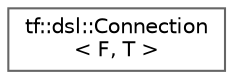 digraph "类继承关系图"
{
 // LATEX_PDF_SIZE
  bgcolor="transparent";
  edge [fontname=Helvetica,fontsize=10,labelfontname=Helvetica,labelfontsize=10];
  node [fontname=Helvetica,fontsize=10,shape=box,height=0.2,width=0.4];
  rankdir="LR";
  Node0 [id="Node000000",label="tf::dsl::Connection\l\< F, T \>",height=0.2,width=0.4,color="grey40", fillcolor="white", style="filled",URL="$classtf_1_1dsl_1_1_connection.html",tooltip=" "];
}
